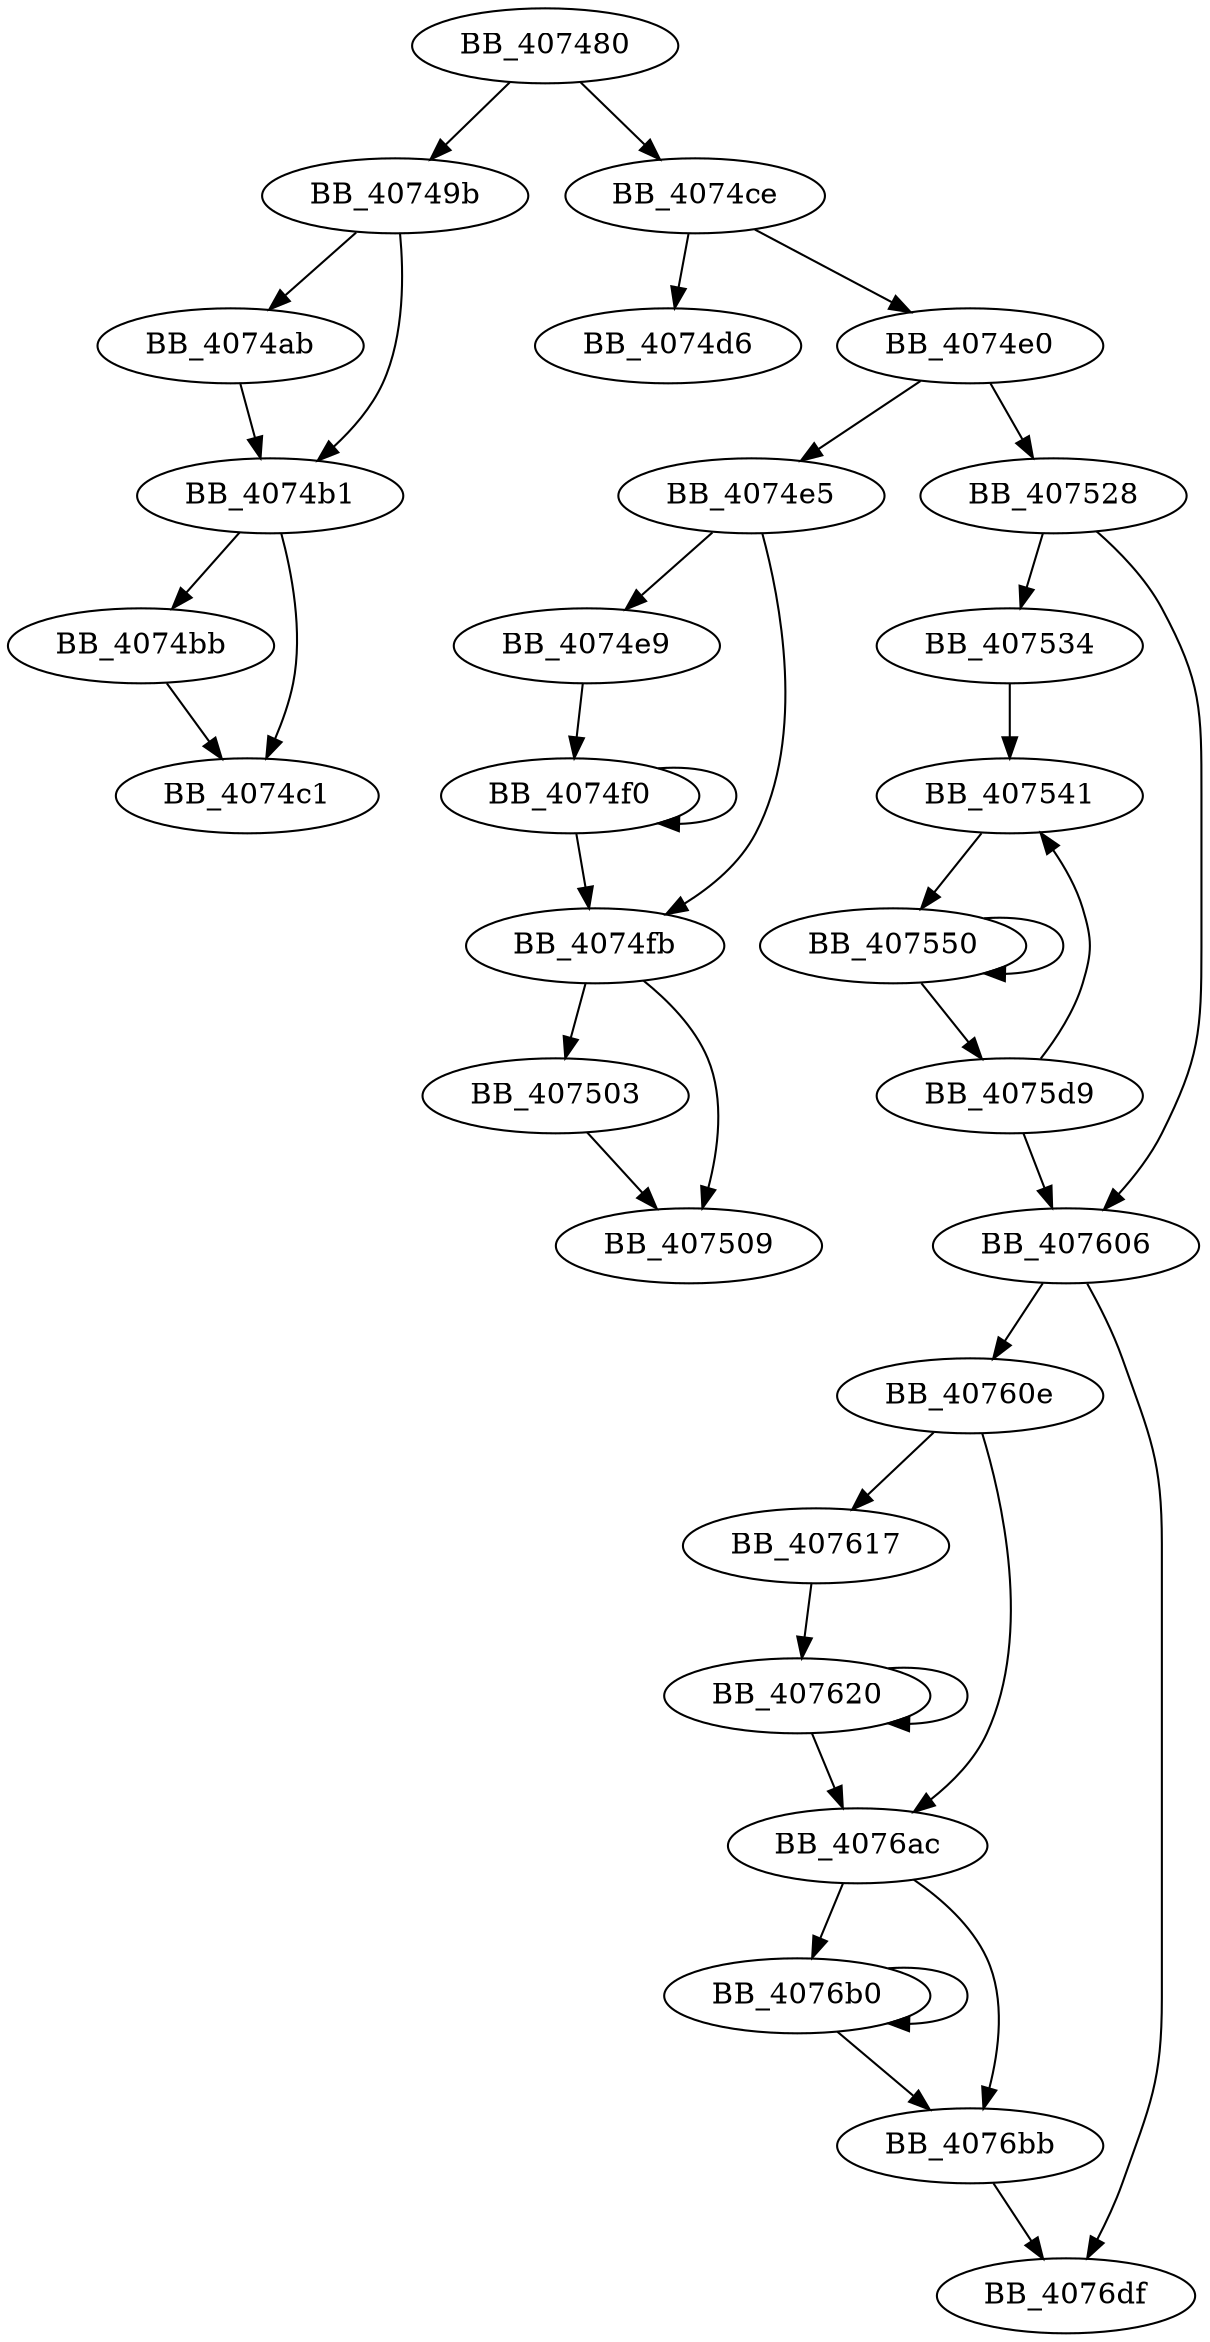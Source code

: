 DiGraph sub_407480{
BB_407480->BB_40749b
BB_407480->BB_4074ce
BB_40749b->BB_4074ab
BB_40749b->BB_4074b1
BB_4074ab->BB_4074b1
BB_4074b1->BB_4074bb
BB_4074b1->BB_4074c1
BB_4074bb->BB_4074c1
BB_4074ce->BB_4074d6
BB_4074ce->BB_4074e0
BB_4074e0->BB_4074e5
BB_4074e0->BB_407528
BB_4074e5->BB_4074e9
BB_4074e5->BB_4074fb
BB_4074e9->BB_4074f0
BB_4074f0->BB_4074f0
BB_4074f0->BB_4074fb
BB_4074fb->BB_407503
BB_4074fb->BB_407509
BB_407503->BB_407509
BB_407528->BB_407534
BB_407528->BB_407606
BB_407534->BB_407541
BB_407541->BB_407550
BB_407550->BB_407550
BB_407550->BB_4075d9
BB_4075d9->BB_407541
BB_4075d9->BB_407606
BB_407606->BB_40760e
BB_407606->BB_4076df
BB_40760e->BB_407617
BB_40760e->BB_4076ac
BB_407617->BB_407620
BB_407620->BB_407620
BB_407620->BB_4076ac
BB_4076ac->BB_4076b0
BB_4076ac->BB_4076bb
BB_4076b0->BB_4076b0
BB_4076b0->BB_4076bb
BB_4076bb->BB_4076df
}
